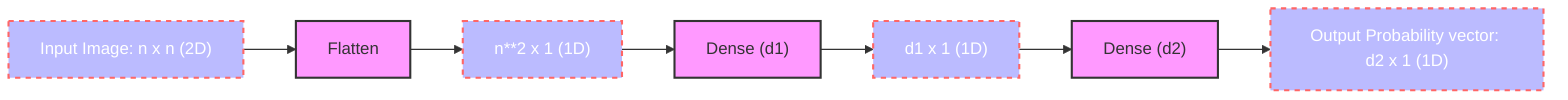 graph LR

classDef functional fill:#f9f,stroke:#333,stroke-width:2px;
classDef dimensional fill:#bbf,stroke:#f66,stroke-width:2px,color:#fff,stroke-dasharray: 5 5;

    A["Input Image: n x n (2D)"] --> J["Flatten"]
    J --> K["n**2 x 1 (1D)"]
    K --> L["Dense (d1)"]
    L --> M["d1 x 1 (1D)"]
    M --> N["Dense (d2)"]
    N --> O["Output Probability vector: d2 x 1 (1D)"]
    
    
    class A dimensional;
    class J functional;
    class K dimensional;
    class L functional;
    class M dimensional;
    class N functional;
    class O dimensional;